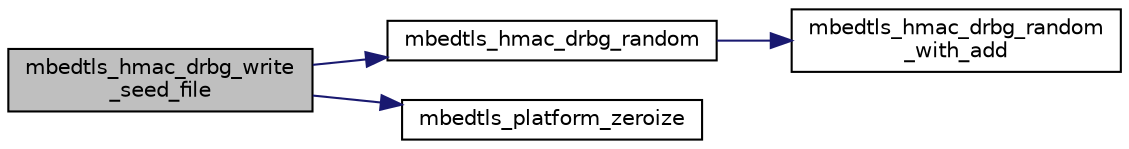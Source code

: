 digraph "mbedtls_hmac_drbg_write_seed_file"
{
 // LATEX_PDF_SIZE
  edge [fontname="Helvetica",fontsize="10",labelfontname="Helvetica",labelfontsize="10"];
  node [fontname="Helvetica",fontsize="10",shape=record];
  rankdir="LR";
  Node1 [label="mbedtls_hmac_drbg_write\l_seed_file",height=0.2,width=0.4,color="black", fillcolor="grey75", style="filled", fontcolor="black",tooltip="Write a seed file."];
  Node1 -> Node2 [color="midnightblue",fontsize="10",style="solid",fontname="Helvetica"];
  Node2 [label="mbedtls_hmac_drbg_random",height=0.2,width=0.4,color="black", fillcolor="white", style="filled",URL="$dc/d77/hmac__drbg_8c.html#aa66cb34019161010448c7e915a972ee6",tooltip="HMAC_DRBG generate random."];
  Node2 -> Node3 [color="midnightblue",fontsize="10",style="solid",fontname="Helvetica"];
  Node3 [label="mbedtls_hmac_drbg_random\l_with_add",height=0.2,width=0.4,color="black", fillcolor="white", style="filled",URL="$dc/d77/hmac__drbg_8c.html#a0b1928ccb17c9919214fb5becfb8dd76",tooltip="HMAC_DRBG generate random with additional update input."];
  Node1 -> Node4 [color="midnightblue",fontsize="10",style="solid",fontname="Helvetica"];
  Node4 [label="mbedtls_platform_zeroize",height=0.2,width=0.4,color="black", fillcolor="white", style="filled",URL="$dd/dde/platform__util_8c.html#aa4e36b2c1c58d8ad89e1e11b6ebea2d9",tooltip="Securely zeroize a buffer."];
}
